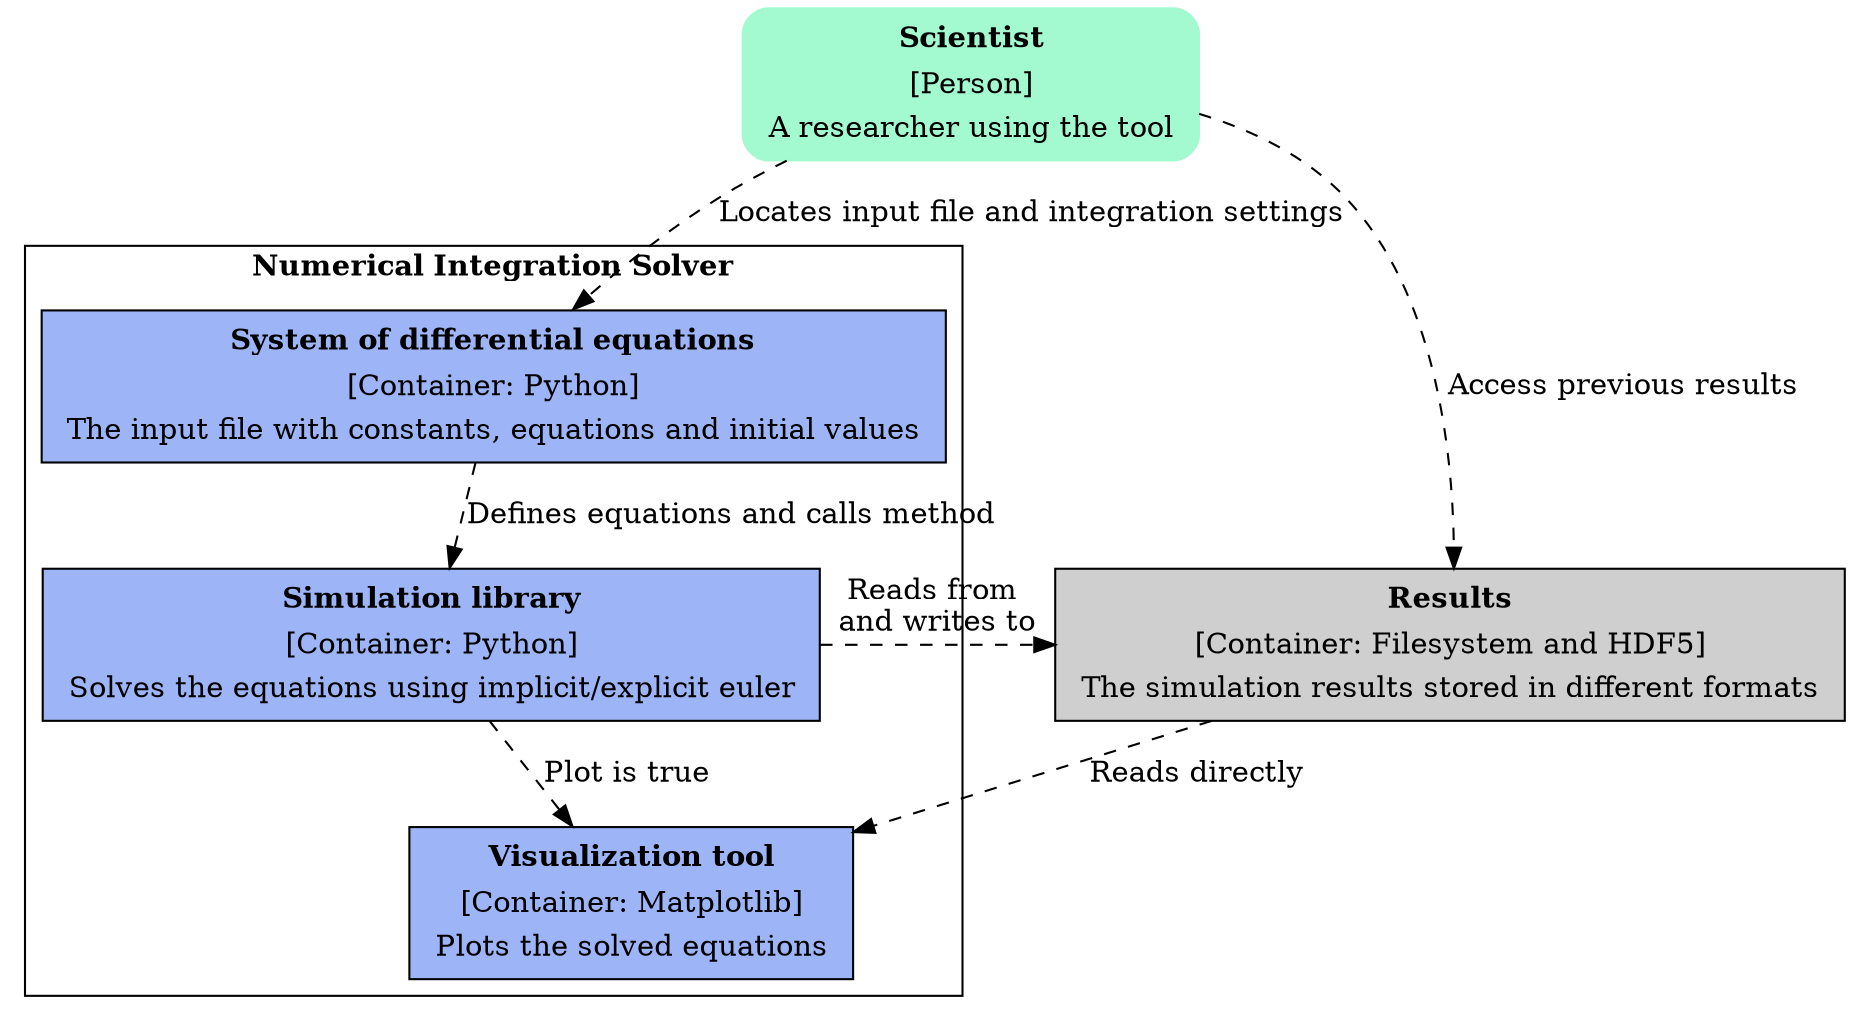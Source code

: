 digraph iterative{
    rankdir="TB";
    dpi=300;
    edge [ style=dashed ];
    node[
        shape = rect
        style = "filled, rounded"
        color = "#a4fad0"
    ];
    user [
        label=<
            <table border="0" cellborder="0">
                <tr> <td><b>Scientist</b></td> </tr>
                <tr> <td>[Person]</td> </tr>
                <tr> <td>A researcher using the tool</td> </tr>
            </table>
        >
    ]
    node[
        shape = rect
        style = filled
        fillcolor = "#9db5f7"
        color = "black"
    ];
    subgraph cluster_software {
        label=<<b>Numerical Integration Solver</b>>
        cli [
            label=<
                <table border="0" cellborder="0">
                    <tr> <td><b>System of differential equations</b></td> </tr>
                    <tr> <td>[Container: Python]</td> </tr>
                    <tr> <td>The input file with constants, equations and initial values</td> </tr>
                </table>
            >
        ]
        lib [
            label=<
                <table border="0" cellborder="0">
                    <tr> <td><b>Simulation library</b></td> </tr>
                    <tr> <td>[Container: Python]</td> </tr>
                    <tr> <td>Solves the equations using implicit/explicit euler</td> </tr>
                </table>
            >
        ]
        vis [
            label=<
                <table border="0" cellborder="0">
                    <tr> <td><b>Visualization tool</b></td> </tr>
                    <tr> <td>[Container: Matplotlib]</td> </tr>
                    <tr> <td>Plots the solved equations</td> </tr>
                </table>
            >
        ]
    }
        node[
        shape = rect
        style = filled
        fillcolor = "#cfcfcf"
        color = "black"
    ];
    storage [
        label=<
            <table border="0" cellborder="0">
                <tr> <td><b>Results</b></td> </tr>
                <tr> <td>[Container: Filesystem and HDF5]</td> </tr>
                <tr> <td>The simulation results stored in different formats</td> </tr>
            </table>
        >
    ]

        node[
        shape = rect
        style = filled
        fillcolor = "#cfcfcf"
        color = "black"
    ];

    user -> cli [label="Locates input file and integration settings"]
    user -> storage [label="Access previous results"]

    cli -> lib [label="Defines equations and calls method"]
    lib -> storage [label="Reads from \nand writes to"]
    lib -> vis [label="Plot is true"]
    storage -> vis [label="Reads directly"]
}